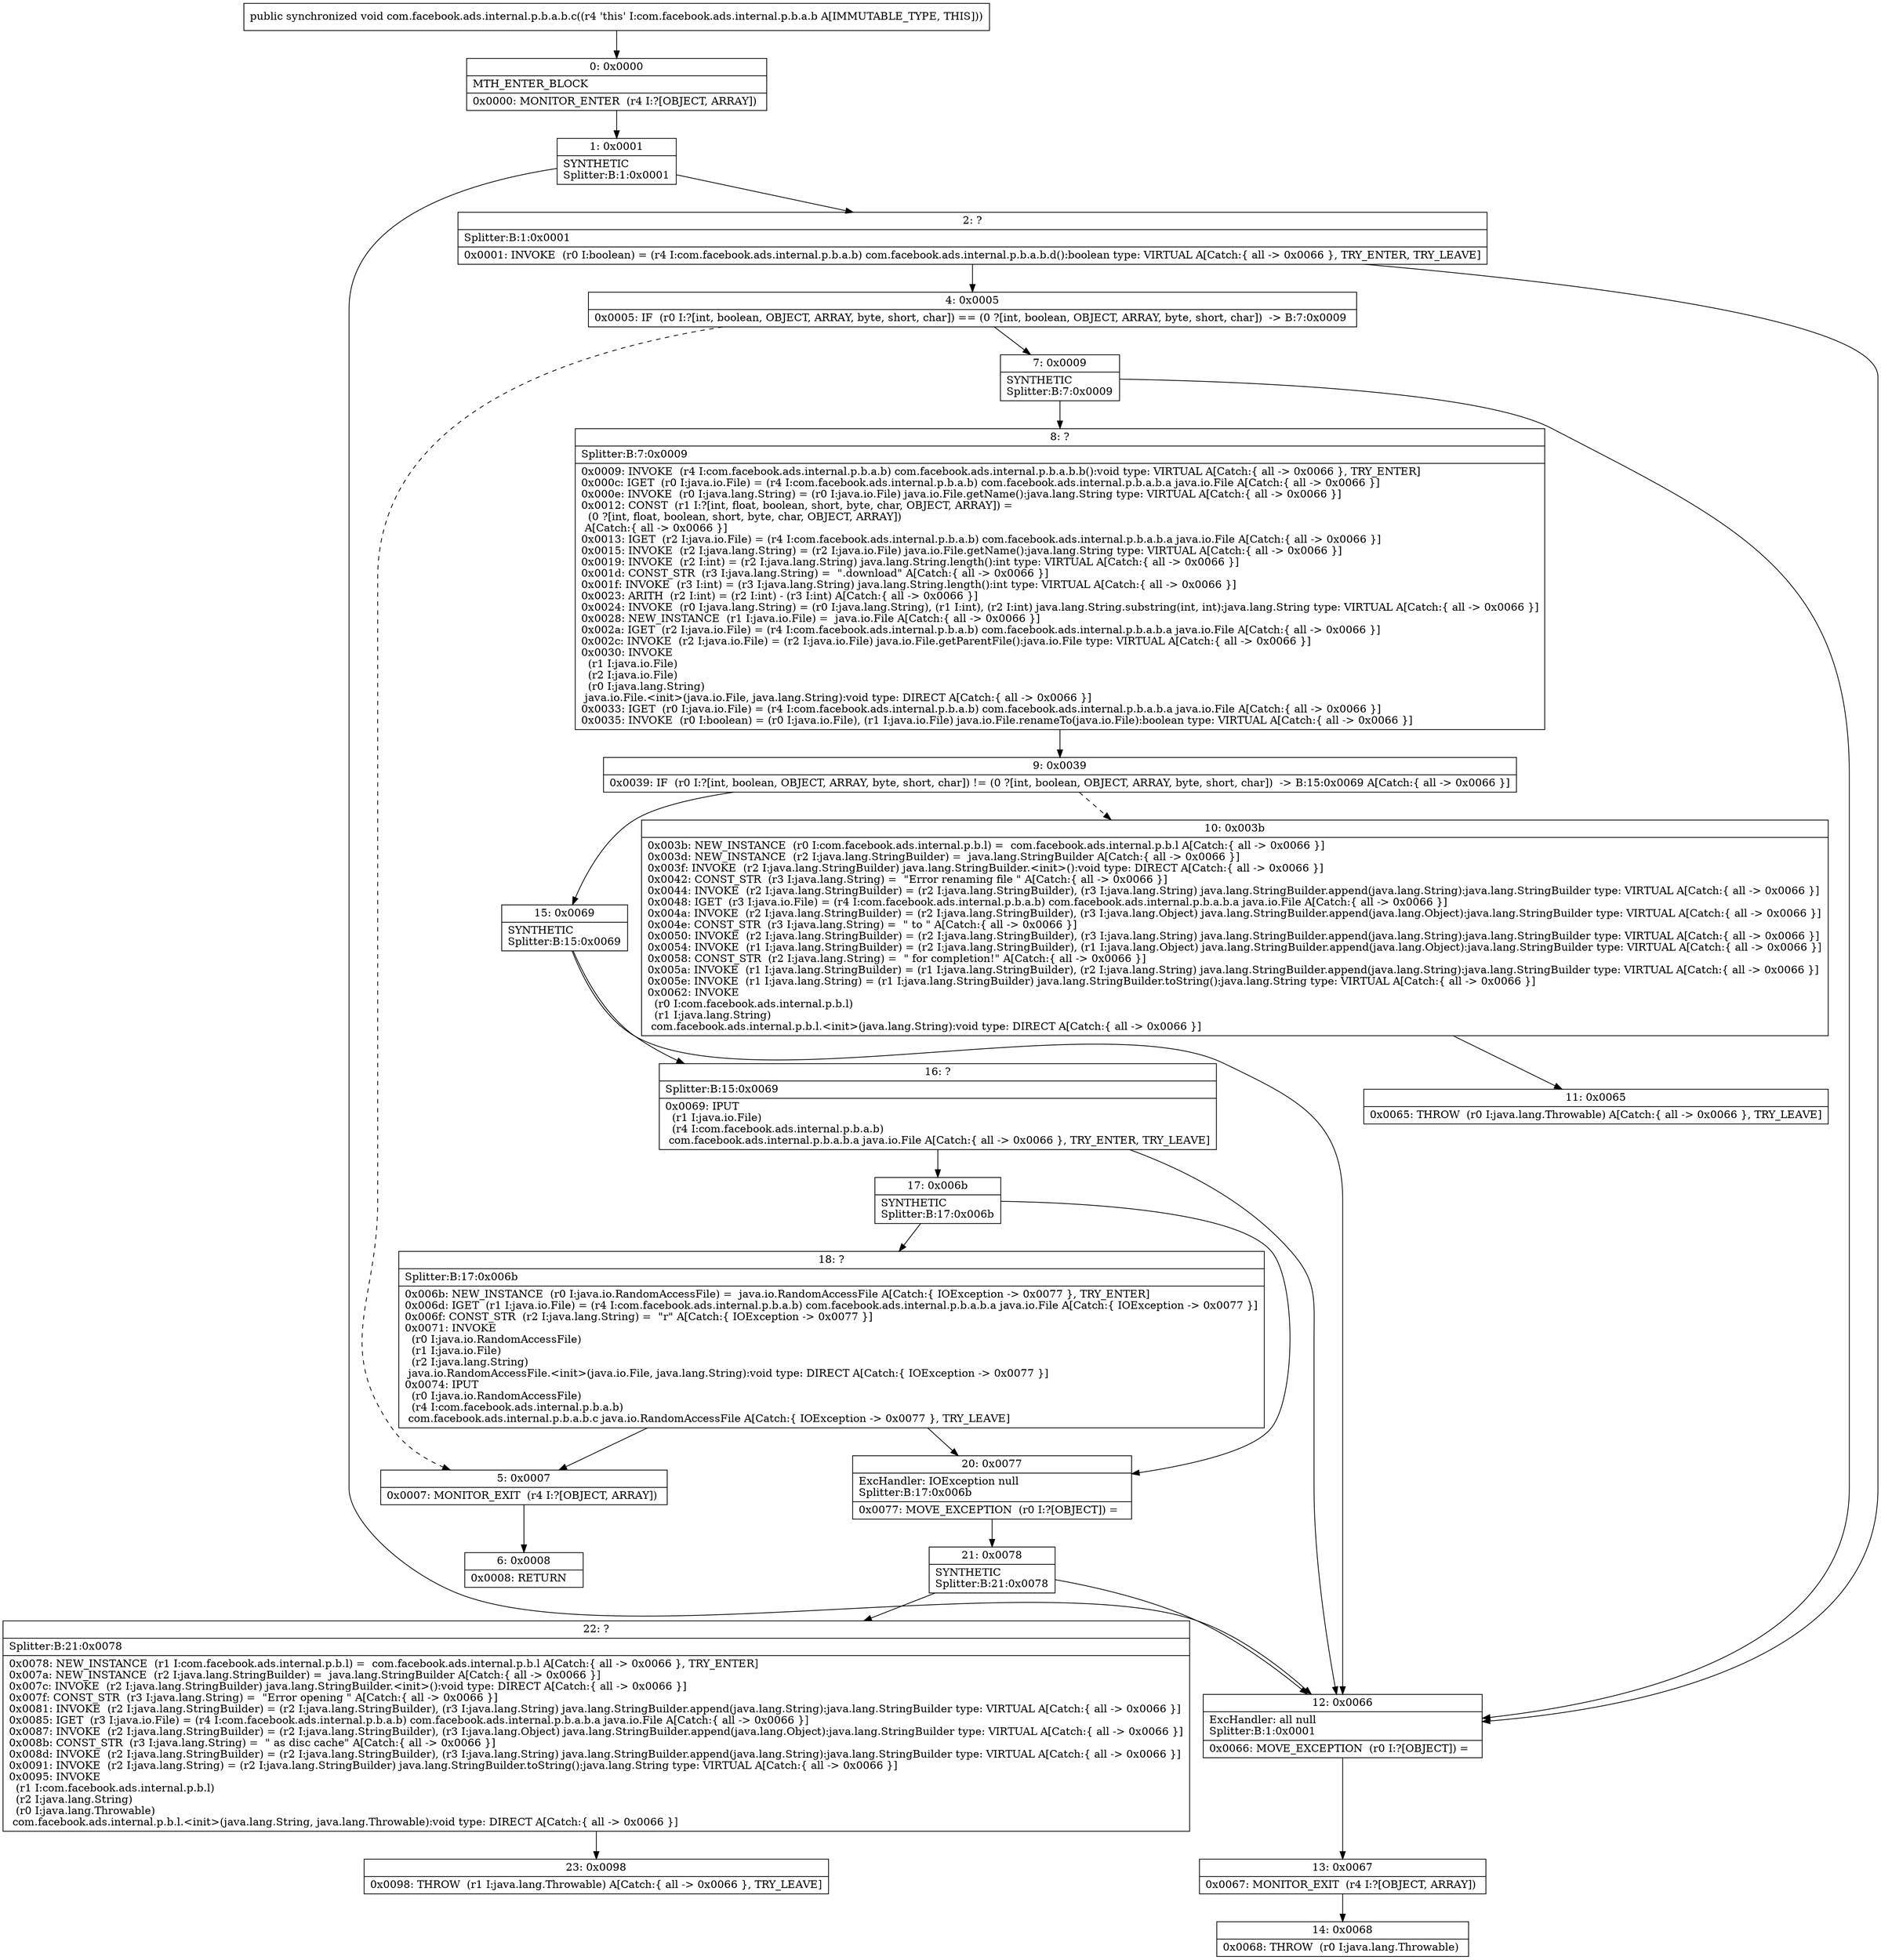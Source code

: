 digraph "CFG forcom.facebook.ads.internal.p.b.a.b.c()V" {
Node_0 [shape=record,label="{0\:\ 0x0000|MTH_ENTER_BLOCK\l|0x0000: MONITOR_ENTER  (r4 I:?[OBJECT, ARRAY]) \l}"];
Node_1 [shape=record,label="{1\:\ 0x0001|SYNTHETIC\lSplitter:B:1:0x0001\l}"];
Node_2 [shape=record,label="{2\:\ ?|Splitter:B:1:0x0001\l|0x0001: INVOKE  (r0 I:boolean) = (r4 I:com.facebook.ads.internal.p.b.a.b) com.facebook.ads.internal.p.b.a.b.d():boolean type: VIRTUAL A[Catch:\{ all \-\> 0x0066 \}, TRY_ENTER, TRY_LEAVE]\l}"];
Node_4 [shape=record,label="{4\:\ 0x0005|0x0005: IF  (r0 I:?[int, boolean, OBJECT, ARRAY, byte, short, char]) == (0 ?[int, boolean, OBJECT, ARRAY, byte, short, char])  \-\> B:7:0x0009 \l}"];
Node_5 [shape=record,label="{5\:\ 0x0007|0x0007: MONITOR_EXIT  (r4 I:?[OBJECT, ARRAY]) \l}"];
Node_6 [shape=record,label="{6\:\ 0x0008|0x0008: RETURN   \l}"];
Node_7 [shape=record,label="{7\:\ 0x0009|SYNTHETIC\lSplitter:B:7:0x0009\l}"];
Node_8 [shape=record,label="{8\:\ ?|Splitter:B:7:0x0009\l|0x0009: INVOKE  (r4 I:com.facebook.ads.internal.p.b.a.b) com.facebook.ads.internal.p.b.a.b.b():void type: VIRTUAL A[Catch:\{ all \-\> 0x0066 \}, TRY_ENTER]\l0x000c: IGET  (r0 I:java.io.File) = (r4 I:com.facebook.ads.internal.p.b.a.b) com.facebook.ads.internal.p.b.a.b.a java.io.File A[Catch:\{ all \-\> 0x0066 \}]\l0x000e: INVOKE  (r0 I:java.lang.String) = (r0 I:java.io.File) java.io.File.getName():java.lang.String type: VIRTUAL A[Catch:\{ all \-\> 0x0066 \}]\l0x0012: CONST  (r1 I:?[int, float, boolean, short, byte, char, OBJECT, ARRAY]) = \l  (0 ?[int, float, boolean, short, byte, char, OBJECT, ARRAY])\l A[Catch:\{ all \-\> 0x0066 \}]\l0x0013: IGET  (r2 I:java.io.File) = (r4 I:com.facebook.ads.internal.p.b.a.b) com.facebook.ads.internal.p.b.a.b.a java.io.File A[Catch:\{ all \-\> 0x0066 \}]\l0x0015: INVOKE  (r2 I:java.lang.String) = (r2 I:java.io.File) java.io.File.getName():java.lang.String type: VIRTUAL A[Catch:\{ all \-\> 0x0066 \}]\l0x0019: INVOKE  (r2 I:int) = (r2 I:java.lang.String) java.lang.String.length():int type: VIRTUAL A[Catch:\{ all \-\> 0x0066 \}]\l0x001d: CONST_STR  (r3 I:java.lang.String) =  \".download\" A[Catch:\{ all \-\> 0x0066 \}]\l0x001f: INVOKE  (r3 I:int) = (r3 I:java.lang.String) java.lang.String.length():int type: VIRTUAL A[Catch:\{ all \-\> 0x0066 \}]\l0x0023: ARITH  (r2 I:int) = (r2 I:int) \- (r3 I:int) A[Catch:\{ all \-\> 0x0066 \}]\l0x0024: INVOKE  (r0 I:java.lang.String) = (r0 I:java.lang.String), (r1 I:int), (r2 I:int) java.lang.String.substring(int, int):java.lang.String type: VIRTUAL A[Catch:\{ all \-\> 0x0066 \}]\l0x0028: NEW_INSTANCE  (r1 I:java.io.File) =  java.io.File A[Catch:\{ all \-\> 0x0066 \}]\l0x002a: IGET  (r2 I:java.io.File) = (r4 I:com.facebook.ads.internal.p.b.a.b) com.facebook.ads.internal.p.b.a.b.a java.io.File A[Catch:\{ all \-\> 0x0066 \}]\l0x002c: INVOKE  (r2 I:java.io.File) = (r2 I:java.io.File) java.io.File.getParentFile():java.io.File type: VIRTUAL A[Catch:\{ all \-\> 0x0066 \}]\l0x0030: INVOKE  \l  (r1 I:java.io.File)\l  (r2 I:java.io.File)\l  (r0 I:java.lang.String)\l java.io.File.\<init\>(java.io.File, java.lang.String):void type: DIRECT A[Catch:\{ all \-\> 0x0066 \}]\l0x0033: IGET  (r0 I:java.io.File) = (r4 I:com.facebook.ads.internal.p.b.a.b) com.facebook.ads.internal.p.b.a.b.a java.io.File A[Catch:\{ all \-\> 0x0066 \}]\l0x0035: INVOKE  (r0 I:boolean) = (r0 I:java.io.File), (r1 I:java.io.File) java.io.File.renameTo(java.io.File):boolean type: VIRTUAL A[Catch:\{ all \-\> 0x0066 \}]\l}"];
Node_9 [shape=record,label="{9\:\ 0x0039|0x0039: IF  (r0 I:?[int, boolean, OBJECT, ARRAY, byte, short, char]) != (0 ?[int, boolean, OBJECT, ARRAY, byte, short, char])  \-\> B:15:0x0069 A[Catch:\{ all \-\> 0x0066 \}]\l}"];
Node_10 [shape=record,label="{10\:\ 0x003b|0x003b: NEW_INSTANCE  (r0 I:com.facebook.ads.internal.p.b.l) =  com.facebook.ads.internal.p.b.l A[Catch:\{ all \-\> 0x0066 \}]\l0x003d: NEW_INSTANCE  (r2 I:java.lang.StringBuilder) =  java.lang.StringBuilder A[Catch:\{ all \-\> 0x0066 \}]\l0x003f: INVOKE  (r2 I:java.lang.StringBuilder) java.lang.StringBuilder.\<init\>():void type: DIRECT A[Catch:\{ all \-\> 0x0066 \}]\l0x0042: CONST_STR  (r3 I:java.lang.String) =  \"Error renaming file \" A[Catch:\{ all \-\> 0x0066 \}]\l0x0044: INVOKE  (r2 I:java.lang.StringBuilder) = (r2 I:java.lang.StringBuilder), (r3 I:java.lang.String) java.lang.StringBuilder.append(java.lang.String):java.lang.StringBuilder type: VIRTUAL A[Catch:\{ all \-\> 0x0066 \}]\l0x0048: IGET  (r3 I:java.io.File) = (r4 I:com.facebook.ads.internal.p.b.a.b) com.facebook.ads.internal.p.b.a.b.a java.io.File A[Catch:\{ all \-\> 0x0066 \}]\l0x004a: INVOKE  (r2 I:java.lang.StringBuilder) = (r2 I:java.lang.StringBuilder), (r3 I:java.lang.Object) java.lang.StringBuilder.append(java.lang.Object):java.lang.StringBuilder type: VIRTUAL A[Catch:\{ all \-\> 0x0066 \}]\l0x004e: CONST_STR  (r3 I:java.lang.String) =  \" to \" A[Catch:\{ all \-\> 0x0066 \}]\l0x0050: INVOKE  (r2 I:java.lang.StringBuilder) = (r2 I:java.lang.StringBuilder), (r3 I:java.lang.String) java.lang.StringBuilder.append(java.lang.String):java.lang.StringBuilder type: VIRTUAL A[Catch:\{ all \-\> 0x0066 \}]\l0x0054: INVOKE  (r1 I:java.lang.StringBuilder) = (r2 I:java.lang.StringBuilder), (r1 I:java.lang.Object) java.lang.StringBuilder.append(java.lang.Object):java.lang.StringBuilder type: VIRTUAL A[Catch:\{ all \-\> 0x0066 \}]\l0x0058: CONST_STR  (r2 I:java.lang.String) =  \" for completion!\" A[Catch:\{ all \-\> 0x0066 \}]\l0x005a: INVOKE  (r1 I:java.lang.StringBuilder) = (r1 I:java.lang.StringBuilder), (r2 I:java.lang.String) java.lang.StringBuilder.append(java.lang.String):java.lang.StringBuilder type: VIRTUAL A[Catch:\{ all \-\> 0x0066 \}]\l0x005e: INVOKE  (r1 I:java.lang.String) = (r1 I:java.lang.StringBuilder) java.lang.StringBuilder.toString():java.lang.String type: VIRTUAL A[Catch:\{ all \-\> 0x0066 \}]\l0x0062: INVOKE  \l  (r0 I:com.facebook.ads.internal.p.b.l)\l  (r1 I:java.lang.String)\l com.facebook.ads.internal.p.b.l.\<init\>(java.lang.String):void type: DIRECT A[Catch:\{ all \-\> 0x0066 \}]\l}"];
Node_11 [shape=record,label="{11\:\ 0x0065|0x0065: THROW  (r0 I:java.lang.Throwable) A[Catch:\{ all \-\> 0x0066 \}, TRY_LEAVE]\l}"];
Node_12 [shape=record,label="{12\:\ 0x0066|ExcHandler: all null\lSplitter:B:1:0x0001\l|0x0066: MOVE_EXCEPTION  (r0 I:?[OBJECT]) =  \l}"];
Node_13 [shape=record,label="{13\:\ 0x0067|0x0067: MONITOR_EXIT  (r4 I:?[OBJECT, ARRAY]) \l}"];
Node_14 [shape=record,label="{14\:\ 0x0068|0x0068: THROW  (r0 I:java.lang.Throwable) \l}"];
Node_15 [shape=record,label="{15\:\ 0x0069|SYNTHETIC\lSplitter:B:15:0x0069\l}"];
Node_16 [shape=record,label="{16\:\ ?|Splitter:B:15:0x0069\l|0x0069: IPUT  \l  (r1 I:java.io.File)\l  (r4 I:com.facebook.ads.internal.p.b.a.b)\l com.facebook.ads.internal.p.b.a.b.a java.io.File A[Catch:\{ all \-\> 0x0066 \}, TRY_ENTER, TRY_LEAVE]\l}"];
Node_17 [shape=record,label="{17\:\ 0x006b|SYNTHETIC\lSplitter:B:17:0x006b\l}"];
Node_18 [shape=record,label="{18\:\ ?|Splitter:B:17:0x006b\l|0x006b: NEW_INSTANCE  (r0 I:java.io.RandomAccessFile) =  java.io.RandomAccessFile A[Catch:\{ IOException \-\> 0x0077 \}, TRY_ENTER]\l0x006d: IGET  (r1 I:java.io.File) = (r4 I:com.facebook.ads.internal.p.b.a.b) com.facebook.ads.internal.p.b.a.b.a java.io.File A[Catch:\{ IOException \-\> 0x0077 \}]\l0x006f: CONST_STR  (r2 I:java.lang.String) =  \"r\" A[Catch:\{ IOException \-\> 0x0077 \}]\l0x0071: INVOKE  \l  (r0 I:java.io.RandomAccessFile)\l  (r1 I:java.io.File)\l  (r2 I:java.lang.String)\l java.io.RandomAccessFile.\<init\>(java.io.File, java.lang.String):void type: DIRECT A[Catch:\{ IOException \-\> 0x0077 \}]\l0x0074: IPUT  \l  (r0 I:java.io.RandomAccessFile)\l  (r4 I:com.facebook.ads.internal.p.b.a.b)\l com.facebook.ads.internal.p.b.a.b.c java.io.RandomAccessFile A[Catch:\{ IOException \-\> 0x0077 \}, TRY_LEAVE]\l}"];
Node_20 [shape=record,label="{20\:\ 0x0077|ExcHandler: IOException null\lSplitter:B:17:0x006b\l|0x0077: MOVE_EXCEPTION  (r0 I:?[OBJECT]) =  \l}"];
Node_21 [shape=record,label="{21\:\ 0x0078|SYNTHETIC\lSplitter:B:21:0x0078\l}"];
Node_22 [shape=record,label="{22\:\ ?|Splitter:B:21:0x0078\l|0x0078: NEW_INSTANCE  (r1 I:com.facebook.ads.internal.p.b.l) =  com.facebook.ads.internal.p.b.l A[Catch:\{ all \-\> 0x0066 \}, TRY_ENTER]\l0x007a: NEW_INSTANCE  (r2 I:java.lang.StringBuilder) =  java.lang.StringBuilder A[Catch:\{ all \-\> 0x0066 \}]\l0x007c: INVOKE  (r2 I:java.lang.StringBuilder) java.lang.StringBuilder.\<init\>():void type: DIRECT A[Catch:\{ all \-\> 0x0066 \}]\l0x007f: CONST_STR  (r3 I:java.lang.String) =  \"Error opening \" A[Catch:\{ all \-\> 0x0066 \}]\l0x0081: INVOKE  (r2 I:java.lang.StringBuilder) = (r2 I:java.lang.StringBuilder), (r3 I:java.lang.String) java.lang.StringBuilder.append(java.lang.String):java.lang.StringBuilder type: VIRTUAL A[Catch:\{ all \-\> 0x0066 \}]\l0x0085: IGET  (r3 I:java.io.File) = (r4 I:com.facebook.ads.internal.p.b.a.b) com.facebook.ads.internal.p.b.a.b.a java.io.File A[Catch:\{ all \-\> 0x0066 \}]\l0x0087: INVOKE  (r2 I:java.lang.StringBuilder) = (r2 I:java.lang.StringBuilder), (r3 I:java.lang.Object) java.lang.StringBuilder.append(java.lang.Object):java.lang.StringBuilder type: VIRTUAL A[Catch:\{ all \-\> 0x0066 \}]\l0x008b: CONST_STR  (r3 I:java.lang.String) =  \" as disc cache\" A[Catch:\{ all \-\> 0x0066 \}]\l0x008d: INVOKE  (r2 I:java.lang.StringBuilder) = (r2 I:java.lang.StringBuilder), (r3 I:java.lang.String) java.lang.StringBuilder.append(java.lang.String):java.lang.StringBuilder type: VIRTUAL A[Catch:\{ all \-\> 0x0066 \}]\l0x0091: INVOKE  (r2 I:java.lang.String) = (r2 I:java.lang.StringBuilder) java.lang.StringBuilder.toString():java.lang.String type: VIRTUAL A[Catch:\{ all \-\> 0x0066 \}]\l0x0095: INVOKE  \l  (r1 I:com.facebook.ads.internal.p.b.l)\l  (r2 I:java.lang.String)\l  (r0 I:java.lang.Throwable)\l com.facebook.ads.internal.p.b.l.\<init\>(java.lang.String, java.lang.Throwable):void type: DIRECT A[Catch:\{ all \-\> 0x0066 \}]\l}"];
Node_23 [shape=record,label="{23\:\ 0x0098|0x0098: THROW  (r1 I:java.lang.Throwable) A[Catch:\{ all \-\> 0x0066 \}, TRY_LEAVE]\l}"];
MethodNode[shape=record,label="{public synchronized void com.facebook.ads.internal.p.b.a.b.c((r4 'this' I:com.facebook.ads.internal.p.b.a.b A[IMMUTABLE_TYPE, THIS])) }"];
MethodNode -> Node_0;
Node_0 -> Node_1;
Node_1 -> Node_2;
Node_1 -> Node_12;
Node_2 -> Node_12;
Node_2 -> Node_4;
Node_4 -> Node_5[style=dashed];
Node_4 -> Node_7;
Node_5 -> Node_6;
Node_7 -> Node_8;
Node_7 -> Node_12;
Node_8 -> Node_9;
Node_9 -> Node_10[style=dashed];
Node_9 -> Node_15;
Node_10 -> Node_11;
Node_12 -> Node_13;
Node_13 -> Node_14;
Node_15 -> Node_16;
Node_15 -> Node_12;
Node_16 -> Node_17;
Node_16 -> Node_12;
Node_17 -> Node_18;
Node_17 -> Node_20;
Node_18 -> Node_20;
Node_18 -> Node_5;
Node_20 -> Node_21;
Node_21 -> Node_22;
Node_21 -> Node_12;
Node_22 -> Node_23;
}


